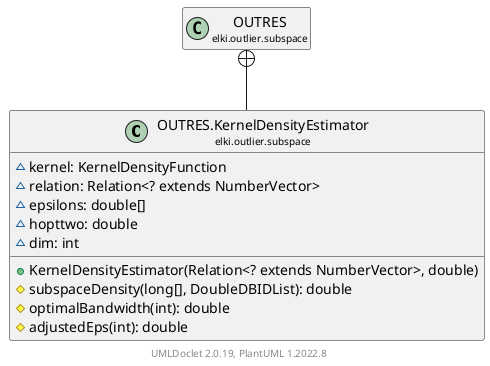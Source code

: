 @startuml
    remove .*\.(Instance|Par|Parameterizer|Factory)$
    set namespaceSeparator none
    hide empty fields
    hide empty methods

    class "<size:14>OUTRES.KernelDensityEstimator\n<size:10>elki.outlier.subspace" as elki.outlier.subspace.OUTRES.KernelDensityEstimator [[OUTRES.KernelDensityEstimator.html]] {
        ~kernel: KernelDensityFunction
        ~relation: Relation<? extends NumberVector>
        ~epsilons: double[]
        ~hopttwo: double
        ~dim: int
        +KernelDensityEstimator(Relation<? extends NumberVector>, double)
        #subspaceDensity(long[], DoubleDBIDList): double
        #optimalBandwidth(int): double
        #adjustedEps(int): double
    }

    class "<size:14>OUTRES\n<size:10>elki.outlier.subspace" as elki.outlier.subspace.OUTRES [[OUTRES.html]]

    elki.outlier.subspace.OUTRES +-- elki.outlier.subspace.OUTRES.KernelDensityEstimator

    center footer UMLDoclet 2.0.19, PlantUML 1.2022.8
@enduml
